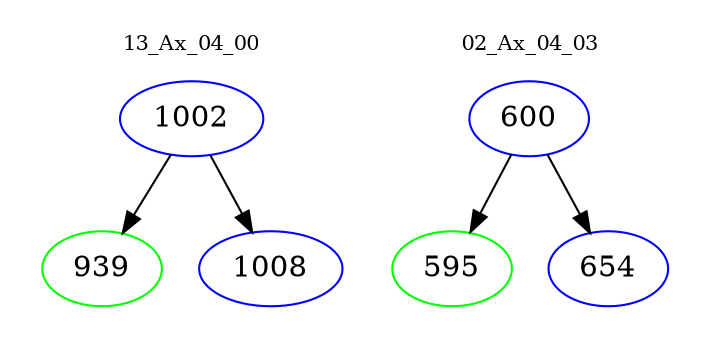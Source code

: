 digraph{
subgraph cluster_0 {
color = white
label = "13_Ax_04_00";
fontsize=10;
T0_1002 [label="1002", color="blue"]
T0_1002 -> T0_939 [color="black"]
T0_939 [label="939", color="green"]
T0_1002 -> T0_1008 [color="black"]
T0_1008 [label="1008", color="blue"]
}
subgraph cluster_1 {
color = white
label = "02_Ax_04_03";
fontsize=10;
T1_600 [label="600", color="blue"]
T1_600 -> T1_595 [color="black"]
T1_595 [label="595", color="green"]
T1_600 -> T1_654 [color="black"]
T1_654 [label="654", color="blue"]
}
}
